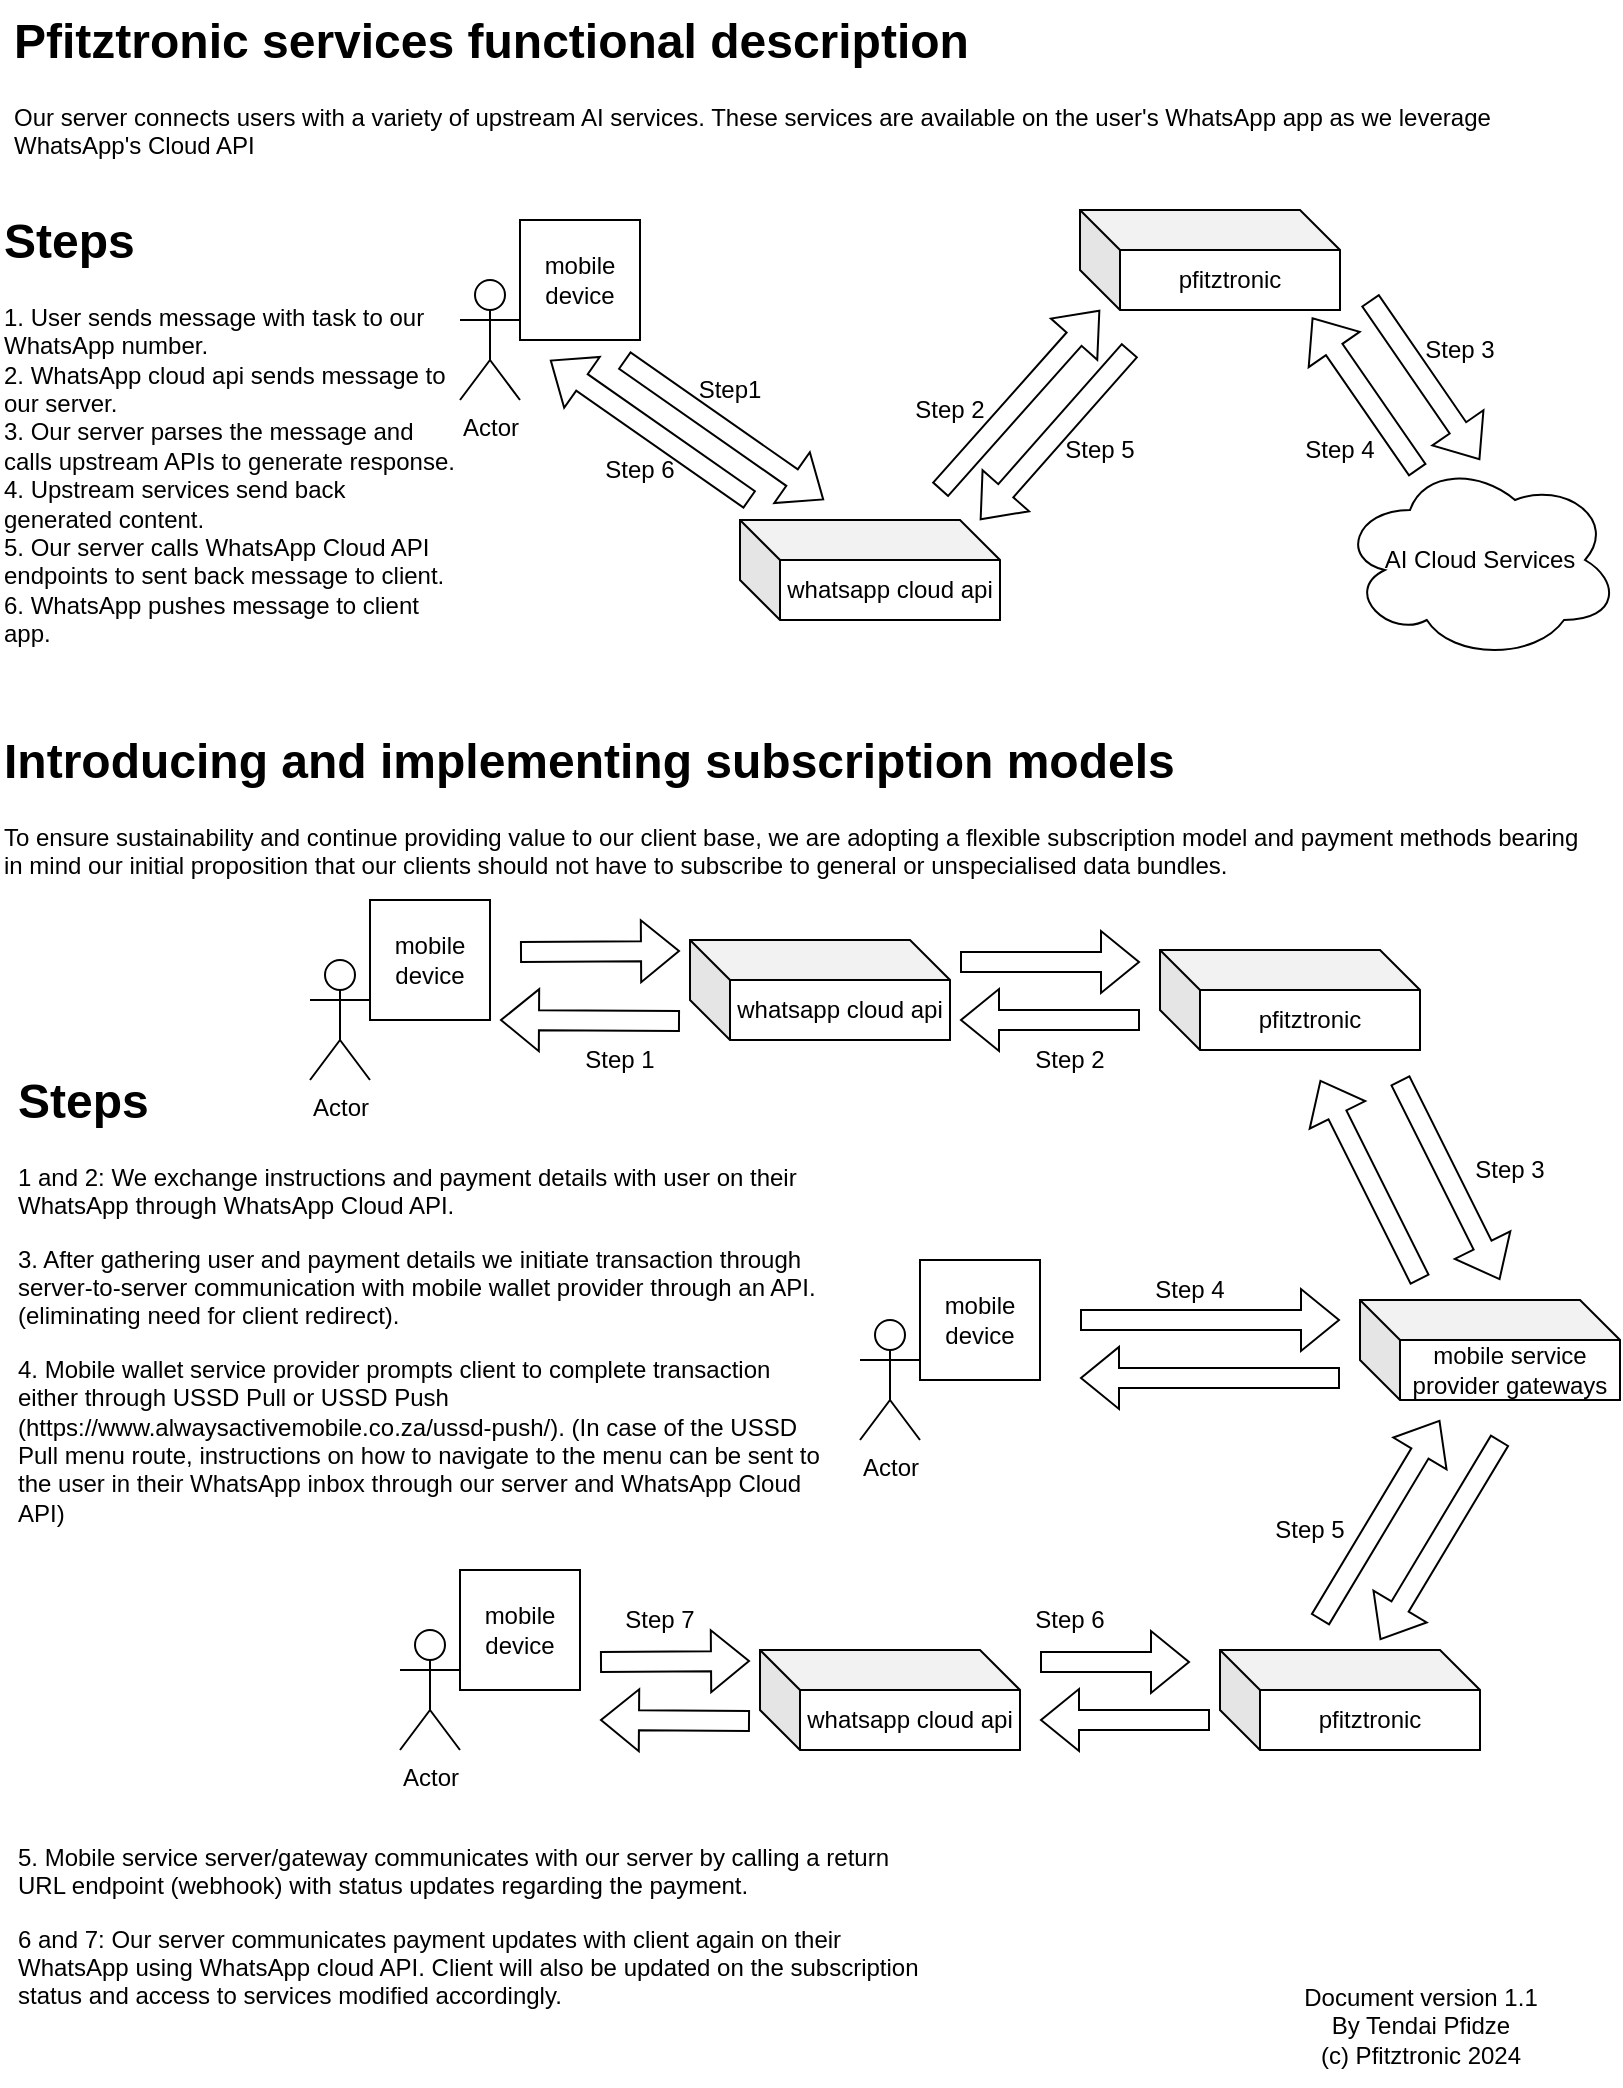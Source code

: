 <mxfile version="24.9.1">
  <diagram name="Page-1" id="-kLBhnD6cVZicry6wMvO">
    <mxGraphModel dx="926" dy="484" grid="1" gridSize="10" guides="1" tooltips="1" connect="1" arrows="1" fold="1" page="1" pageScale="1" pageWidth="850" pageHeight="1100" math="0" shadow="0">
      <root>
        <mxCell id="0" />
        <mxCell id="1" parent="0" />
        <mxCell id="PcXyaJ6zOk0AMBvOgHcU-1" value="Actor" style="shape=umlActor;verticalLabelPosition=bottom;verticalAlign=top;html=1;outlineConnect=0;" vertex="1" parent="1">
          <mxGeometry x="260" y="160" width="30" height="60" as="geometry" />
        </mxCell>
        <mxCell id="PcXyaJ6zOk0AMBvOgHcU-2" value="mobile device" style="whiteSpace=wrap;html=1;aspect=fixed;" vertex="1" parent="1">
          <mxGeometry x="290" y="130" width="60" height="60" as="geometry" />
        </mxCell>
        <mxCell id="PcXyaJ6zOk0AMBvOgHcU-3" value="whatsapp cloud api" style="shape=cube;whiteSpace=wrap;html=1;boundedLbl=1;backgroundOutline=1;darkOpacity=0.05;darkOpacity2=0.1;" vertex="1" parent="1">
          <mxGeometry x="400" y="280" width="130" height="50" as="geometry" />
        </mxCell>
        <mxCell id="PcXyaJ6zOk0AMBvOgHcU-4" value="pfitztronic" style="shape=cube;whiteSpace=wrap;html=1;boundedLbl=1;backgroundOutline=1;darkOpacity=0.05;darkOpacity2=0.1;" vertex="1" parent="1">
          <mxGeometry x="570" y="125" width="130" height="50" as="geometry" />
        </mxCell>
        <mxCell id="PcXyaJ6zOk0AMBvOgHcU-5" value="AI Cloud Services" style="ellipse;shape=cloud;whiteSpace=wrap;html=1;" vertex="1" parent="1">
          <mxGeometry x="700" y="250" width="140" height="100" as="geometry" />
        </mxCell>
        <mxCell id="PcXyaJ6zOk0AMBvOgHcU-6" value="" style="shape=flexArrow;endArrow=classic;html=1;rounded=0;" edge="1" parent="1">
          <mxGeometry width="50" height="50" relative="1" as="geometry">
            <mxPoint x="342" y="200" as="sourcePoint" />
            <mxPoint x="442" y="270" as="targetPoint" />
          </mxGeometry>
        </mxCell>
        <mxCell id="PcXyaJ6zOk0AMBvOgHcU-7" value="" style="shape=flexArrow;endArrow=classic;html=1;rounded=0;" edge="1" parent="1">
          <mxGeometry width="50" height="50" relative="1" as="geometry">
            <mxPoint x="405" y="270" as="sourcePoint" />
            <mxPoint x="305" y="200" as="targetPoint" />
          </mxGeometry>
        </mxCell>
        <mxCell id="PcXyaJ6zOk0AMBvOgHcU-8" value="" style="shape=flexArrow;endArrow=classic;html=1;rounded=0;" edge="1" parent="1">
          <mxGeometry width="50" height="50" relative="1" as="geometry">
            <mxPoint x="500" y="265" as="sourcePoint" />
            <mxPoint x="580" y="175" as="targetPoint" />
          </mxGeometry>
        </mxCell>
        <mxCell id="PcXyaJ6zOk0AMBvOgHcU-9" value="" style="shape=flexArrow;endArrow=classic;html=1;rounded=0;" edge="1" parent="1">
          <mxGeometry width="50" height="50" relative="1" as="geometry">
            <mxPoint x="595" y="195" as="sourcePoint" />
            <mxPoint x="520" y="280" as="targetPoint" />
          </mxGeometry>
        </mxCell>
        <mxCell id="PcXyaJ6zOk0AMBvOgHcU-10" value="" style="shape=flexArrow;endArrow=classic;html=1;rounded=0;" edge="1" parent="1" source="PcXyaJ6zOk0AMBvOgHcU-5">
          <mxGeometry width="50" height="50" relative="1" as="geometry">
            <mxPoint x="724" y="251.26" as="sourcePoint" />
            <mxPoint x="686" y="178.73" as="targetPoint" />
          </mxGeometry>
        </mxCell>
        <mxCell id="PcXyaJ6zOk0AMBvOgHcU-11" value="" style="shape=flexArrow;endArrow=classic;html=1;rounded=0;" edge="1" parent="1">
          <mxGeometry width="50" height="50" relative="1" as="geometry">
            <mxPoint x="715" y="170" as="sourcePoint" />
            <mxPoint x="770" y="250" as="targetPoint" />
          </mxGeometry>
        </mxCell>
        <mxCell id="PcXyaJ6zOk0AMBvOgHcU-12" value="Actor" style="shape=umlActor;verticalLabelPosition=bottom;verticalAlign=top;html=1;outlineConnect=0;" vertex="1" parent="1">
          <mxGeometry x="185" y="500" width="30" height="60" as="geometry" />
        </mxCell>
        <mxCell id="PcXyaJ6zOk0AMBvOgHcU-13" value="mobile device" style="whiteSpace=wrap;html=1;aspect=fixed;" vertex="1" parent="1">
          <mxGeometry x="215" y="470" width="60" height="60" as="geometry" />
        </mxCell>
        <mxCell id="PcXyaJ6zOk0AMBvOgHcU-14" value="" style="shape=flexArrow;endArrow=classic;html=1;rounded=0;" edge="1" parent="1">
          <mxGeometry width="50" height="50" relative="1" as="geometry">
            <mxPoint x="290" y="496" as="sourcePoint" />
            <mxPoint x="370" y="495.5" as="targetPoint" />
          </mxGeometry>
        </mxCell>
        <mxCell id="PcXyaJ6zOk0AMBvOgHcU-15" value="whatsapp cloud api" style="shape=cube;whiteSpace=wrap;html=1;boundedLbl=1;backgroundOutline=1;darkOpacity=0.05;darkOpacity2=0.1;" vertex="1" parent="1">
          <mxGeometry x="375" y="490" width="130" height="50" as="geometry" />
        </mxCell>
        <mxCell id="PcXyaJ6zOk0AMBvOgHcU-16" value="" style="shape=flexArrow;endArrow=classic;html=1;rounded=0;" edge="1" parent="1">
          <mxGeometry width="50" height="50" relative="1" as="geometry">
            <mxPoint x="370" y="530.5" as="sourcePoint" />
            <mxPoint x="280" y="530" as="targetPoint" />
          </mxGeometry>
        </mxCell>
        <mxCell id="PcXyaJ6zOk0AMBvOgHcU-17" value="" style="shape=flexArrow;endArrow=classic;html=1;rounded=0;" edge="1" parent="1">
          <mxGeometry width="50" height="50" relative="1" as="geometry">
            <mxPoint x="510" y="501" as="sourcePoint" />
            <mxPoint x="600" y="501" as="targetPoint" />
          </mxGeometry>
        </mxCell>
        <mxCell id="PcXyaJ6zOk0AMBvOgHcU-18" value="" style="shape=flexArrow;endArrow=classic;html=1;rounded=0;" edge="1" parent="1">
          <mxGeometry width="50" height="50" relative="1" as="geometry">
            <mxPoint x="600" y="530" as="sourcePoint" />
            <mxPoint x="510" y="530" as="targetPoint" />
          </mxGeometry>
        </mxCell>
        <mxCell id="PcXyaJ6zOk0AMBvOgHcU-19" value="mobile service provider gateways" style="shape=cube;whiteSpace=wrap;html=1;boundedLbl=1;backgroundOutline=1;darkOpacity=0.05;darkOpacity2=0.1;" vertex="1" parent="1">
          <mxGeometry x="710" y="670" width="130" height="50" as="geometry" />
        </mxCell>
        <mxCell id="PcXyaJ6zOk0AMBvOgHcU-20" value="Actor" style="shape=umlActor;verticalLabelPosition=bottom;verticalAlign=top;html=1;outlineConnect=0;" vertex="1" parent="1">
          <mxGeometry x="460" y="680" width="30" height="60" as="geometry" />
        </mxCell>
        <mxCell id="PcXyaJ6zOk0AMBvOgHcU-21" value="mobile device" style="whiteSpace=wrap;html=1;aspect=fixed;" vertex="1" parent="1">
          <mxGeometry x="490" y="650" width="60" height="60" as="geometry" />
        </mxCell>
        <mxCell id="PcXyaJ6zOk0AMBvOgHcU-22" value="" style="shape=flexArrow;endArrow=classic;html=1;rounded=0;" edge="1" parent="1">
          <mxGeometry width="50" height="50" relative="1" as="geometry">
            <mxPoint x="570" y="680" as="sourcePoint" />
            <mxPoint x="700" y="680" as="targetPoint" />
          </mxGeometry>
        </mxCell>
        <mxCell id="PcXyaJ6zOk0AMBvOgHcU-23" value="" style="shape=flexArrow;endArrow=classic;html=1;rounded=0;" edge="1" parent="1">
          <mxGeometry width="50" height="50" relative="1" as="geometry">
            <mxPoint x="700" y="708.95" as="sourcePoint" />
            <mxPoint x="570" y="708.95" as="targetPoint" />
          </mxGeometry>
        </mxCell>
        <mxCell id="PcXyaJ6zOk0AMBvOgHcU-25" value="" style="shape=flexArrow;endArrow=classic;html=1;rounded=0;" edge="1" parent="1">
          <mxGeometry width="50" height="50" relative="1" as="geometry">
            <mxPoint x="780" y="740" as="sourcePoint" />
            <mxPoint x="720" y="840" as="targetPoint" />
          </mxGeometry>
        </mxCell>
        <mxCell id="PcXyaJ6zOk0AMBvOgHcU-27" value="pfitztronic" style="shape=cube;whiteSpace=wrap;html=1;boundedLbl=1;backgroundOutline=1;darkOpacity=0.05;darkOpacity2=0.1;" vertex="1" parent="1">
          <mxGeometry x="640" y="845" width="130" height="50" as="geometry" />
        </mxCell>
        <mxCell id="PcXyaJ6zOk0AMBvOgHcU-28" value="pfitztronic" style="shape=cube;whiteSpace=wrap;html=1;boundedLbl=1;backgroundOutline=1;darkOpacity=0.05;darkOpacity2=0.1;" vertex="1" parent="1">
          <mxGeometry x="610" y="495" width="130" height="50" as="geometry" />
        </mxCell>
        <mxCell id="PcXyaJ6zOk0AMBvOgHcU-36" value="" style="shape=flexArrow;endArrow=classic;html=1;rounded=0;" edge="1" parent="1">
          <mxGeometry width="50" height="50" relative="1" as="geometry">
            <mxPoint x="730" y="560" as="sourcePoint" />
            <mxPoint x="780" y="660" as="targetPoint" />
          </mxGeometry>
        </mxCell>
        <mxCell id="PcXyaJ6zOk0AMBvOgHcU-37" value="" style="shape=flexArrow;endArrow=classic;html=1;rounded=0;" edge="1" parent="1">
          <mxGeometry width="50" height="50" relative="1" as="geometry">
            <mxPoint x="740" y="660" as="sourcePoint" />
            <mxPoint x="690" y="560" as="targetPoint" />
          </mxGeometry>
        </mxCell>
        <mxCell id="PcXyaJ6zOk0AMBvOgHcU-38" value="" style="shape=flexArrow;endArrow=classic;html=1;rounded=0;" edge="1" parent="1">
          <mxGeometry width="50" height="50" relative="1" as="geometry">
            <mxPoint x="690" y="830" as="sourcePoint" />
            <mxPoint x="750" y="730" as="targetPoint" />
          </mxGeometry>
        </mxCell>
        <mxCell id="PcXyaJ6zOk0AMBvOgHcU-39" value="Actor" style="shape=umlActor;verticalLabelPosition=bottom;verticalAlign=top;html=1;outlineConnect=0;" vertex="1" parent="1">
          <mxGeometry x="230" y="835" width="30" height="60" as="geometry" />
        </mxCell>
        <mxCell id="PcXyaJ6zOk0AMBvOgHcU-40" value="mobile device" style="whiteSpace=wrap;html=1;aspect=fixed;" vertex="1" parent="1">
          <mxGeometry x="260" y="805" width="60" height="60" as="geometry" />
        </mxCell>
        <mxCell id="PcXyaJ6zOk0AMBvOgHcU-41" value="" style="shape=flexArrow;endArrow=classic;html=1;rounded=0;" edge="1" parent="1">
          <mxGeometry width="50" height="50" relative="1" as="geometry">
            <mxPoint x="330" y="851" as="sourcePoint" />
            <mxPoint x="405" y="850.5" as="targetPoint" />
          </mxGeometry>
        </mxCell>
        <mxCell id="PcXyaJ6zOk0AMBvOgHcU-42" value="whatsapp cloud api" style="shape=cube;whiteSpace=wrap;html=1;boundedLbl=1;backgroundOutline=1;darkOpacity=0.05;darkOpacity2=0.1;" vertex="1" parent="1">
          <mxGeometry x="410" y="845" width="130" height="50" as="geometry" />
        </mxCell>
        <mxCell id="PcXyaJ6zOk0AMBvOgHcU-43" value="" style="shape=flexArrow;endArrow=classic;html=1;rounded=0;" edge="1" parent="1">
          <mxGeometry width="50" height="50" relative="1" as="geometry">
            <mxPoint x="405" y="880.5" as="sourcePoint" />
            <mxPoint x="330" y="880" as="targetPoint" />
          </mxGeometry>
        </mxCell>
        <mxCell id="PcXyaJ6zOk0AMBvOgHcU-44" value="" style="shape=flexArrow;endArrow=classic;html=1;rounded=0;" edge="1" parent="1">
          <mxGeometry width="50" height="50" relative="1" as="geometry">
            <mxPoint x="550" y="851" as="sourcePoint" />
            <mxPoint x="625" y="851" as="targetPoint" />
          </mxGeometry>
        </mxCell>
        <mxCell id="PcXyaJ6zOk0AMBvOgHcU-45" value="" style="shape=flexArrow;endArrow=classic;html=1;rounded=0;" edge="1" parent="1">
          <mxGeometry width="50" height="50" relative="1" as="geometry">
            <mxPoint x="635" y="880" as="sourcePoint" />
            <mxPoint x="550" y="880" as="targetPoint" />
          </mxGeometry>
        </mxCell>
        <mxCell id="PcXyaJ6zOk0AMBvOgHcU-46" value="&lt;h1 style=&quot;margin-top: 0px;&quot;&gt;Pfitztronic services functional description&lt;/h1&gt;&lt;p&gt;Our server connects users with a variety of upstream AI services. These services are available on the user&#39;s WhatsApp app as we leverage WhatsApp&#39;s Cloud API&lt;/p&gt;" style="text;html=1;whiteSpace=wrap;overflow=hidden;rounded=0;" vertex="1" parent="1">
          <mxGeometry x="35" y="20" width="765" height="90" as="geometry" />
        </mxCell>
        <mxCell id="PcXyaJ6zOk0AMBvOgHcU-47" value="Step 2" style="text;html=1;align=center;verticalAlign=middle;whiteSpace=wrap;rounded=0;" vertex="1" parent="1">
          <mxGeometry x="475" y="210" width="60" height="30" as="geometry" />
        </mxCell>
        <mxCell id="PcXyaJ6zOk0AMBvOgHcU-48" value="Step1" style="text;html=1;align=center;verticalAlign=middle;whiteSpace=wrap;rounded=0;" vertex="1" parent="1">
          <mxGeometry x="365" y="200" width="60" height="30" as="geometry" />
        </mxCell>
        <mxCell id="PcXyaJ6zOk0AMBvOgHcU-49" value="Step 3" style="text;html=1;align=center;verticalAlign=middle;whiteSpace=wrap;rounded=0;" vertex="1" parent="1">
          <mxGeometry x="730" y="180" width="60" height="30" as="geometry" />
        </mxCell>
        <mxCell id="PcXyaJ6zOk0AMBvOgHcU-50" value="Step 6" style="text;html=1;align=center;verticalAlign=middle;whiteSpace=wrap;rounded=0;" vertex="1" parent="1">
          <mxGeometry x="320" y="240" width="60" height="30" as="geometry" />
        </mxCell>
        <mxCell id="PcXyaJ6zOk0AMBvOgHcU-51" value="Step 4" style="text;html=1;align=center;verticalAlign=middle;whiteSpace=wrap;rounded=0;" vertex="1" parent="1">
          <mxGeometry x="670" y="230" width="60" height="30" as="geometry" />
        </mxCell>
        <mxCell id="PcXyaJ6zOk0AMBvOgHcU-53" value="Step 5" style="text;html=1;align=center;verticalAlign=middle;whiteSpace=wrap;rounded=0;" vertex="1" parent="1">
          <mxGeometry x="550" y="230" width="60" height="30" as="geometry" />
        </mxCell>
        <mxCell id="PcXyaJ6zOk0AMBvOgHcU-55" value="&lt;h1 style=&quot;margin-top: 0px;&quot;&gt;Steps&lt;/h1&gt;&lt;div&gt;1. User sends message with task to our WhatsApp number.&lt;/div&gt;&lt;div&gt;2. WhatsApp cloud api sends message to our server.&lt;/div&gt;&lt;div&gt;3. Our server parses the message and calls upstream APIs to generate response.&lt;/div&gt;&lt;div&gt;4. Upstream services send back generated content.&lt;/div&gt;&lt;div&gt;5. Our server calls WhatsApp Cloud API endpoints to sent back message to client.&lt;/div&gt;&lt;div&gt;6. WhatsApp pushes message to client app.&lt;/div&gt;" style="text;html=1;whiteSpace=wrap;overflow=hidden;rounded=0;" vertex="1" parent="1">
          <mxGeometry x="30" y="120" width="230" height="250" as="geometry" />
        </mxCell>
        <mxCell id="PcXyaJ6zOk0AMBvOgHcU-56" value="&lt;h1 style=&quot;margin-top: 0px;&quot;&gt;Introducing and implementing subscription models&lt;/h1&gt;&lt;p&gt;To ensure sustainability and continue providing value to our client base, we are adopting a flexible subscription model and payment methods bearing in mind our initial proposition that our clients should not have to subscribe to general or unspecialised data bundles.&lt;/p&gt;" style="text;html=1;whiteSpace=wrap;overflow=hidden;rounded=0;" vertex="1" parent="1">
          <mxGeometry x="30" y="380" width="800" height="90" as="geometry" />
        </mxCell>
        <mxCell id="PcXyaJ6zOk0AMBvOgHcU-57" value="Step 1" style="text;html=1;align=center;verticalAlign=middle;whiteSpace=wrap;rounded=0;" vertex="1" parent="1">
          <mxGeometry x="310" y="535" width="60" height="30" as="geometry" />
        </mxCell>
        <mxCell id="PcXyaJ6zOk0AMBvOgHcU-58" value="Step 2" style="text;html=1;align=center;verticalAlign=middle;whiteSpace=wrap;rounded=0;" vertex="1" parent="1">
          <mxGeometry x="535" y="535" width="60" height="30" as="geometry" />
        </mxCell>
        <mxCell id="PcXyaJ6zOk0AMBvOgHcU-59" value="Step 3" style="text;html=1;align=center;verticalAlign=middle;whiteSpace=wrap;rounded=0;" vertex="1" parent="1">
          <mxGeometry x="755" y="590" width="60" height="30" as="geometry" />
        </mxCell>
        <mxCell id="PcXyaJ6zOk0AMBvOgHcU-60" value="Step 4" style="text;html=1;align=center;verticalAlign=middle;whiteSpace=wrap;rounded=0;" vertex="1" parent="1">
          <mxGeometry x="595" y="650" width="60" height="30" as="geometry" />
        </mxCell>
        <mxCell id="PcXyaJ6zOk0AMBvOgHcU-61" value="Step 5" style="text;html=1;align=center;verticalAlign=middle;whiteSpace=wrap;rounded=0;" vertex="1" parent="1">
          <mxGeometry x="655" y="770" width="60" height="30" as="geometry" />
        </mxCell>
        <mxCell id="PcXyaJ6zOk0AMBvOgHcU-62" value="Step 6" style="text;html=1;align=center;verticalAlign=middle;whiteSpace=wrap;rounded=0;" vertex="1" parent="1">
          <mxGeometry x="535" y="815" width="60" height="30" as="geometry" />
        </mxCell>
        <mxCell id="PcXyaJ6zOk0AMBvOgHcU-63" value="Step 7" style="text;html=1;align=center;verticalAlign=middle;whiteSpace=wrap;rounded=0;" vertex="1" parent="1">
          <mxGeometry x="330" y="815" width="60" height="30" as="geometry" />
        </mxCell>
        <mxCell id="PcXyaJ6zOk0AMBvOgHcU-64" value="&lt;h1 style=&quot;margin-top: 0px;&quot;&gt;Steps&lt;/h1&gt;&lt;p&gt;1 and 2: We exchange instructions and payment details with user on their WhatsApp through WhatsApp Cloud API.&lt;/p&gt;&lt;p&gt;3. After gathering user and payment details we initiate transaction through server-to-server communication with mobile wallet provider through an API. (eliminating need for client redirect).&lt;/p&gt;&lt;p&gt;4. Mobile wallet service provider prompts client to complete transaction either through USSD Pull or USSD Push (https://www.alwaysactivemobile.co.za/ussd-push/). (In case of the USSD Pull menu route, instructions on how to navigate to the menu can be sent to the user in their WhatsApp inbox through our server and WhatsApp Cloud API)&lt;/p&gt;" style="text;html=1;whiteSpace=wrap;overflow=hidden;rounded=0;" vertex="1" parent="1">
          <mxGeometry x="37" y="550" width="405" height="235" as="geometry" />
        </mxCell>
        <mxCell id="PcXyaJ6zOk0AMBvOgHcU-65" value="&lt;h1 style=&quot;margin-top: 0px;&quot;&gt;&lt;br&gt;&lt;/h1&gt;&lt;p&gt;5. Mobile service server/gateway communicates with our server by calling a return URL endpoint (webhook) with status updates regarding the payment.&lt;/p&gt;&lt;p&gt;6 and 7: Our server communicates payment updates with client again on their WhatsApp using WhatsApp cloud API. Client will also be updated on the subscription status and access to services modified accordingly.&lt;/p&gt;" style="text;html=1;whiteSpace=wrap;overflow=hidden;rounded=0;" vertex="1" parent="1">
          <mxGeometry x="37" y="890" width="463" height="150" as="geometry" />
        </mxCell>
        <mxCell id="PcXyaJ6zOk0AMBvOgHcU-66" value="Document version 1.1&lt;div&gt;By Tendai Pfidze&lt;/div&gt;&lt;div&gt;(c) Pfitztronic 2024&lt;/div&gt;" style="text;html=1;align=center;verticalAlign=middle;resizable=0;points=[];autosize=1;strokeColor=none;fillColor=none;" vertex="1" parent="1">
          <mxGeometry x="670" y="1003" width="140" height="60" as="geometry" />
        </mxCell>
      </root>
    </mxGraphModel>
  </diagram>
</mxfile>
